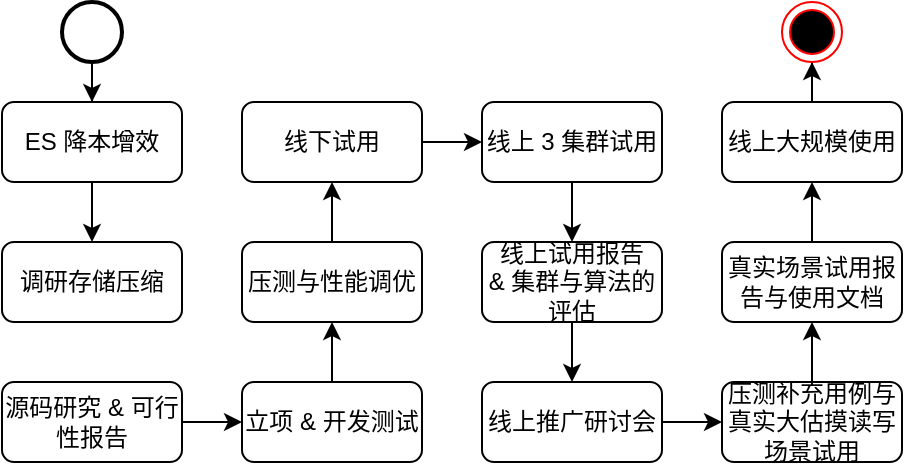 <mxfile version="24.8.4">
  <diagram name="第 1 页" id="w13DN-Jho_rv4St1jMjP">
    <mxGraphModel dx="954" dy="520" grid="1" gridSize="10" guides="1" tooltips="1" connect="1" arrows="1" fold="1" page="1" pageScale="1" pageWidth="827" pageHeight="1169" math="0" shadow="0">
      <root>
        <mxCell id="0" />
        <mxCell id="1" parent="0" />
        <mxCell id="mH3gT8QZtKuDU6rffEXB-19" value="" style="edgeStyle=orthogonalEdgeStyle;rounded=0;orthogonalLoop=1;jettySize=auto;html=1;entryX=0.5;entryY=0;entryDx=0;entryDy=0;" edge="1" parent="1" source="mH3gT8QZtKuDU6rffEXB-1" target="mH3gT8QZtKuDU6rffEXB-2">
          <mxGeometry relative="1" as="geometry" />
        </mxCell>
        <mxCell id="mH3gT8QZtKuDU6rffEXB-1" value="ES 降本增效" style="rounded=1;whiteSpace=wrap;html=1;" vertex="1" parent="1">
          <mxGeometry x="150" y="110" width="90" height="40" as="geometry" />
        </mxCell>
        <mxCell id="mH3gT8QZtKuDU6rffEXB-2" value="调研存储压缩" style="rounded=1;whiteSpace=wrap;html=1;" vertex="1" parent="1">
          <mxGeometry x="150" y="180" width="90" height="40" as="geometry" />
        </mxCell>
        <mxCell id="mH3gT8QZtKuDU6rffEXB-21" value="" style="edgeStyle=orthogonalEdgeStyle;rounded=0;orthogonalLoop=1;jettySize=auto;html=1;" edge="1" parent="1" source="mH3gT8QZtKuDU6rffEXB-4" target="mH3gT8QZtKuDU6rffEXB-5">
          <mxGeometry relative="1" as="geometry" />
        </mxCell>
        <mxCell id="mH3gT8QZtKuDU6rffEXB-4" value="源码研究 &amp;amp; 可行性报告" style="rounded=1;whiteSpace=wrap;html=1;" vertex="1" parent="1">
          <mxGeometry x="150" y="250" width="90" height="40" as="geometry" />
        </mxCell>
        <mxCell id="mH3gT8QZtKuDU6rffEXB-22" value="" style="edgeStyle=orthogonalEdgeStyle;rounded=0;orthogonalLoop=1;jettySize=auto;html=1;entryX=0.5;entryY=1;entryDx=0;entryDy=0;" edge="1" parent="1" source="mH3gT8QZtKuDU6rffEXB-5" target="mH3gT8QZtKuDU6rffEXB-6">
          <mxGeometry relative="1" as="geometry" />
        </mxCell>
        <mxCell id="mH3gT8QZtKuDU6rffEXB-5" value="立项 &amp;amp; 开发测试" style="rounded=1;whiteSpace=wrap;html=1;" vertex="1" parent="1">
          <mxGeometry x="270" y="250" width="90" height="40" as="geometry" />
        </mxCell>
        <mxCell id="mH3gT8QZtKuDU6rffEXB-23" value="" style="edgeStyle=orthogonalEdgeStyle;rounded=0;orthogonalLoop=1;jettySize=auto;html=1;" edge="1" parent="1" source="mH3gT8QZtKuDU6rffEXB-6" target="mH3gT8QZtKuDU6rffEXB-7">
          <mxGeometry relative="1" as="geometry" />
        </mxCell>
        <mxCell id="mH3gT8QZtKuDU6rffEXB-6" value="压测与性能调优" style="rounded=1;whiteSpace=wrap;html=1;" vertex="1" parent="1">
          <mxGeometry x="270" y="180" width="90" height="40" as="geometry" />
        </mxCell>
        <mxCell id="mH3gT8QZtKuDU6rffEXB-24" value="" style="edgeStyle=orthogonalEdgeStyle;rounded=0;orthogonalLoop=1;jettySize=auto;html=1;" edge="1" parent="1" source="mH3gT8QZtKuDU6rffEXB-7" target="mH3gT8QZtKuDU6rffEXB-8">
          <mxGeometry relative="1" as="geometry" />
        </mxCell>
        <mxCell id="mH3gT8QZtKuDU6rffEXB-7" value="线下试用" style="rounded=1;whiteSpace=wrap;html=1;" vertex="1" parent="1">
          <mxGeometry x="270" y="110" width="90" height="40" as="geometry" />
        </mxCell>
        <mxCell id="mH3gT8QZtKuDU6rffEXB-25" value="" style="edgeStyle=orthogonalEdgeStyle;rounded=0;orthogonalLoop=1;jettySize=auto;html=1;entryX=0.5;entryY=0;entryDx=0;entryDy=0;" edge="1" parent="1" source="mH3gT8QZtKuDU6rffEXB-8" target="mH3gT8QZtKuDU6rffEXB-9">
          <mxGeometry relative="1" as="geometry" />
        </mxCell>
        <mxCell id="mH3gT8QZtKuDU6rffEXB-8" value="线上 3 集群试用" style="rounded=1;whiteSpace=wrap;html=1;" vertex="1" parent="1">
          <mxGeometry x="390" y="110" width="90" height="40" as="geometry" />
        </mxCell>
        <mxCell id="mH3gT8QZtKuDU6rffEXB-26" value="" style="edgeStyle=orthogonalEdgeStyle;rounded=0;orthogonalLoop=1;jettySize=auto;html=1;" edge="1" parent="1" source="mH3gT8QZtKuDU6rffEXB-9" target="mH3gT8QZtKuDU6rffEXB-10">
          <mxGeometry relative="1" as="geometry" />
        </mxCell>
        <mxCell id="mH3gT8QZtKuDU6rffEXB-9" value="线上试用报告 &amp;amp;&amp;nbsp;集群与算法的评估" style="rounded=1;whiteSpace=wrap;html=1;" vertex="1" parent="1">
          <mxGeometry x="390" y="180" width="90" height="40" as="geometry" />
        </mxCell>
        <mxCell id="mH3gT8QZtKuDU6rffEXB-27" value="" style="edgeStyle=orthogonalEdgeStyle;rounded=0;orthogonalLoop=1;jettySize=auto;html=1;" edge="1" parent="1" source="mH3gT8QZtKuDU6rffEXB-10" target="mH3gT8QZtKuDU6rffEXB-11">
          <mxGeometry relative="1" as="geometry" />
        </mxCell>
        <mxCell id="mH3gT8QZtKuDU6rffEXB-10" value="线上推广研讨会" style="rounded=1;whiteSpace=wrap;html=1;" vertex="1" parent="1">
          <mxGeometry x="390" y="250" width="90" height="40" as="geometry" />
        </mxCell>
        <mxCell id="mH3gT8QZtKuDU6rffEXB-28" value="" style="edgeStyle=orthogonalEdgeStyle;rounded=0;orthogonalLoop=1;jettySize=auto;html=1;entryX=0.5;entryY=1;entryDx=0;entryDy=0;" edge="1" parent="1" source="mH3gT8QZtKuDU6rffEXB-11" target="mH3gT8QZtKuDU6rffEXB-12">
          <mxGeometry relative="1" as="geometry" />
        </mxCell>
        <mxCell id="mH3gT8QZtKuDU6rffEXB-11" value="压测补充用例与真实大估摸读写场景试用" style="rounded=1;whiteSpace=wrap;html=1;" vertex="1" parent="1">
          <mxGeometry x="510" y="250" width="90" height="40" as="geometry" />
        </mxCell>
        <mxCell id="mH3gT8QZtKuDU6rffEXB-29" value="" style="edgeStyle=orthogonalEdgeStyle;rounded=0;orthogonalLoop=1;jettySize=auto;html=1;entryX=0.5;entryY=1;entryDx=0;entryDy=0;" edge="1" parent="1" source="mH3gT8QZtKuDU6rffEXB-12" target="mH3gT8QZtKuDU6rffEXB-13">
          <mxGeometry relative="1" as="geometry" />
        </mxCell>
        <mxCell id="mH3gT8QZtKuDU6rffEXB-12" value="真实场景试用报告与使用文档" style="rounded=1;whiteSpace=wrap;html=1;" vertex="1" parent="1">
          <mxGeometry x="510" y="180" width="90" height="40" as="geometry" />
        </mxCell>
        <mxCell id="mH3gT8QZtKuDU6rffEXB-30" value="" style="edgeStyle=orthogonalEdgeStyle;rounded=0;orthogonalLoop=1;jettySize=auto;html=1;" edge="1" parent="1" source="mH3gT8QZtKuDU6rffEXB-13" target="mH3gT8QZtKuDU6rffEXB-15">
          <mxGeometry relative="1" as="geometry" />
        </mxCell>
        <mxCell id="mH3gT8QZtKuDU6rffEXB-13" value="线上大规模使用" style="rounded=1;whiteSpace=wrap;html=1;" vertex="1" parent="1">
          <mxGeometry x="510" y="110" width="90" height="40" as="geometry" />
        </mxCell>
        <mxCell id="mH3gT8QZtKuDU6rffEXB-15" value="" style="ellipse;html=1;shape=endState;fillColor=#000000;strokeColor=#ff0000;" vertex="1" parent="1">
          <mxGeometry x="540" y="60" width="30" height="30" as="geometry" />
        </mxCell>
        <mxCell id="mH3gT8QZtKuDU6rffEXB-18" value="" style="edgeStyle=orthogonalEdgeStyle;rounded=0;orthogonalLoop=1;jettySize=auto;html=1;entryX=0.5;entryY=0;entryDx=0;entryDy=0;" edge="1" parent="1" source="mH3gT8QZtKuDU6rffEXB-17" target="mH3gT8QZtKuDU6rffEXB-1">
          <mxGeometry relative="1" as="geometry">
            <mxPoint x="195" y="180" as="targetPoint" />
          </mxGeometry>
        </mxCell>
        <mxCell id="mH3gT8QZtKuDU6rffEXB-17" value="" style="strokeWidth=2;html=1;shape=mxgraph.flowchart.start_2;whiteSpace=wrap;" vertex="1" parent="1">
          <mxGeometry x="180" y="60" width="30" height="30" as="geometry" />
        </mxCell>
      </root>
    </mxGraphModel>
  </diagram>
</mxfile>
